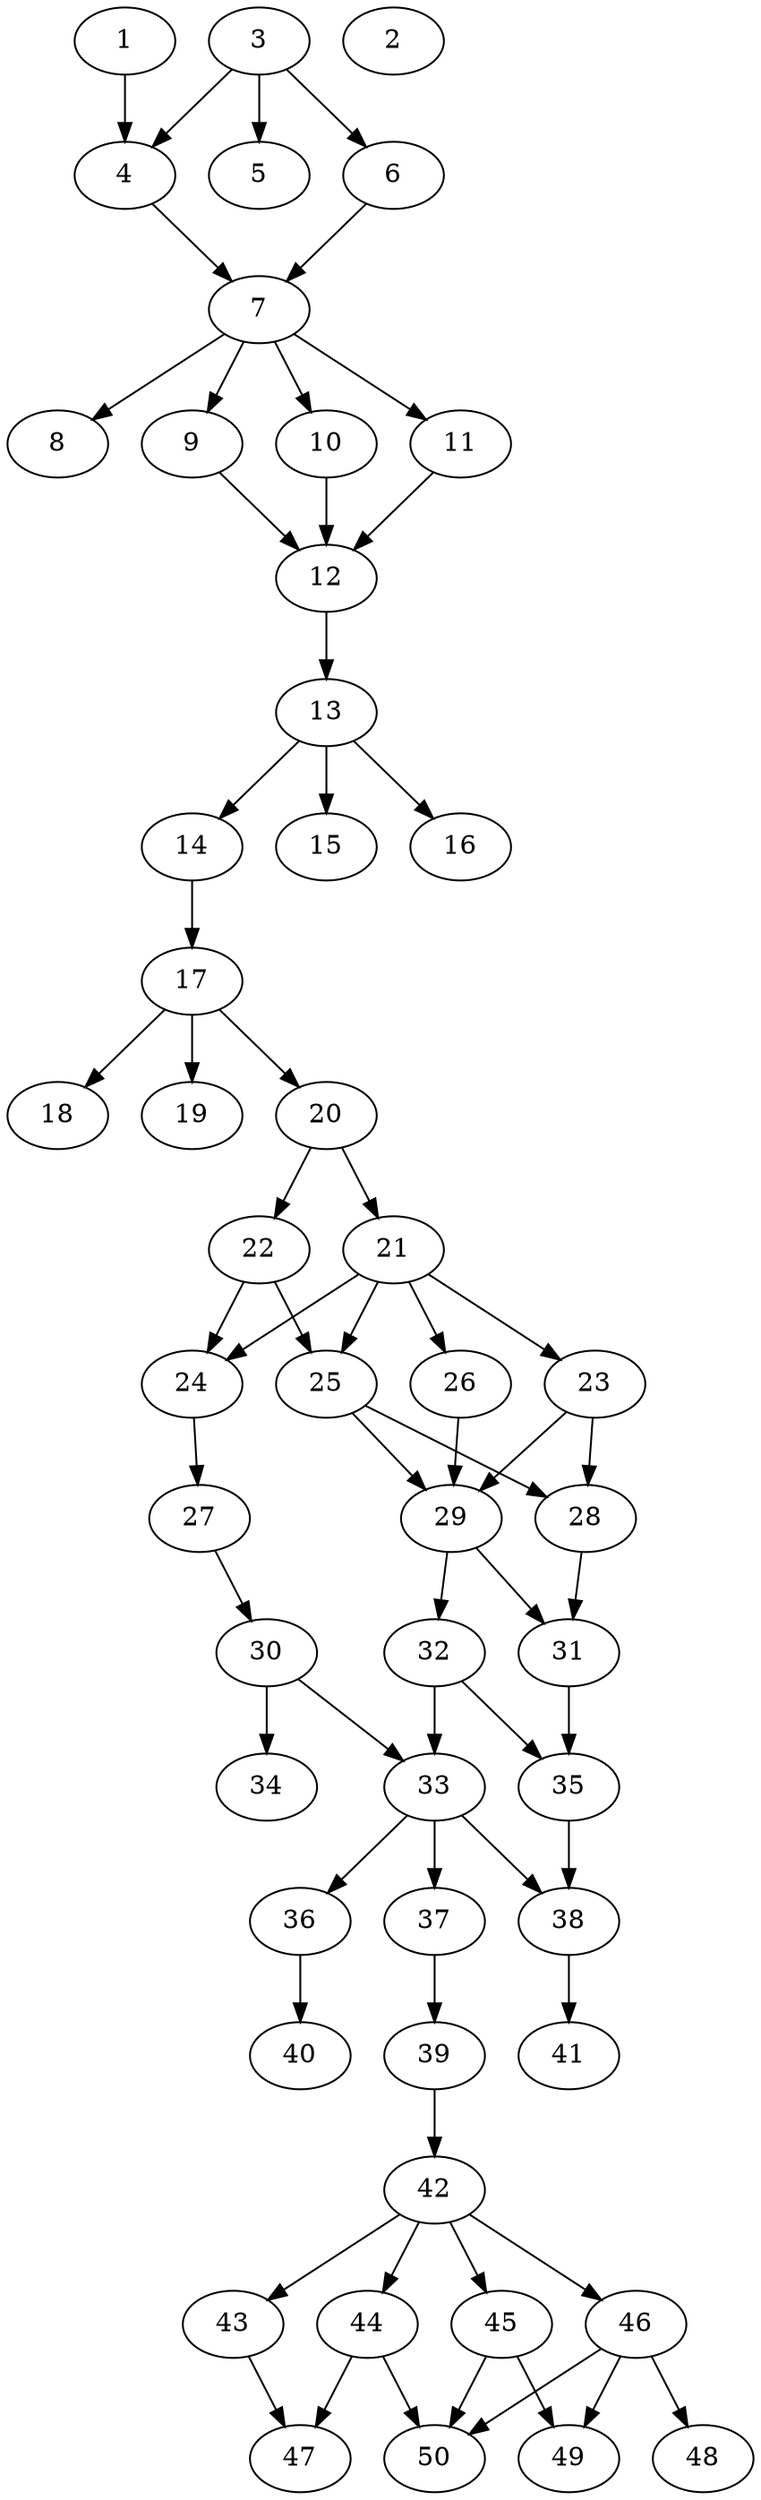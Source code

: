 // DAG automatically generated by daggen at Thu Oct  3 14:07:57 2019
// ./daggen --dot -n 50 --ccr 0.3 --fat 0.3 --regular 0.5 --density 0.7 --mindata 5242880 --maxdata 52428800 
digraph G {
  1 [size="89593173", alpha="0.20", expect_size="26877952"] 
  1 -> 4 [size ="26877952"]
  2 [size="120275627", alpha="0.05", expect_size="36082688"] 
  3 [size="25589760", alpha="0.09", expect_size="7676928"] 
  3 -> 4 [size ="7676928"]
  3 -> 5 [size ="7676928"]
  3 -> 6 [size ="7676928"]
  4 [size="85319680", alpha="0.11", expect_size="25595904"] 
  4 -> 7 [size ="25595904"]
  5 [size="55965013", alpha="0.11", expect_size="16789504"] 
  6 [size="31389013", alpha="0.14", expect_size="9416704"] 
  6 -> 7 [size ="9416704"]
  7 [size="119534933", alpha="0.10", expect_size="35860480"] 
  7 -> 8 [size ="35860480"]
  7 -> 9 [size ="35860480"]
  7 -> 10 [size ="35860480"]
  7 -> 11 [size ="35860480"]
  8 [size="153036800", alpha="0.02", expect_size="45911040"] 
  9 [size="115882667", alpha="0.15", expect_size="34764800"] 
  9 -> 12 [size ="34764800"]
  10 [size="83947520", alpha="0.12", expect_size="25184256"] 
  10 -> 12 [size ="25184256"]
  11 [size="68505600", alpha="0.02", expect_size="20551680"] 
  11 -> 12 [size ="20551680"]
  12 [size="67072000", alpha="0.02", expect_size="20121600"] 
  12 -> 13 [size ="20121600"]
  13 [size="105349120", alpha="0.11", expect_size="31604736"] 
  13 -> 14 [size ="31604736"]
  13 -> 15 [size ="31604736"]
  13 -> 16 [size ="31604736"]
  14 [size="174475947", alpha="0.17", expect_size="52342784"] 
  14 -> 17 [size ="52342784"]
  15 [size="105850880", alpha="0.18", expect_size="31755264"] 
  16 [size="38225920", alpha="0.02", expect_size="11467776"] 
  17 [size="149695147", alpha="0.05", expect_size="44908544"] 
  17 -> 18 [size ="44908544"]
  17 -> 19 [size ="44908544"]
  17 -> 20 [size ="44908544"]
  18 [size="71072427", alpha="0.06", expect_size="21321728"] 
  19 [size="85889707", alpha="0.17", expect_size="25766912"] 
  20 [size="43158187", alpha="0.10", expect_size="12947456"] 
  20 -> 21 [size ="12947456"]
  20 -> 22 [size ="12947456"]
  21 [size="134768640", alpha="0.12", expect_size="40430592"] 
  21 -> 23 [size ="40430592"]
  21 -> 24 [size ="40430592"]
  21 -> 25 [size ="40430592"]
  21 -> 26 [size ="40430592"]
  22 [size="154385067", alpha="0.07", expect_size="46315520"] 
  22 -> 24 [size ="46315520"]
  22 -> 25 [size ="46315520"]
  23 [size="172649813", alpha="0.03", expect_size="51794944"] 
  23 -> 28 [size ="51794944"]
  23 -> 29 [size ="51794944"]
  24 [size="105588053", alpha="0.08", expect_size="31676416"] 
  24 -> 27 [size ="31676416"]
  25 [size="83950933", alpha="0.18", expect_size="25185280"] 
  25 -> 28 [size ="25185280"]
  25 -> 29 [size ="25185280"]
  26 [size="71830187", alpha="0.09", expect_size="21549056"] 
  26 -> 29 [size ="21549056"]
  27 [size="86480213", alpha="0.13", expect_size="25944064"] 
  27 -> 30 [size ="25944064"]
  28 [size="129300480", alpha="0.15", expect_size="38790144"] 
  28 -> 31 [size ="38790144"]
  29 [size="17909760", alpha="0.09", expect_size="5372928"] 
  29 -> 31 [size ="5372928"]
  29 -> 32 [size ="5372928"]
  30 [size="153207467", alpha="0.12", expect_size="45962240"] 
  30 -> 33 [size ="45962240"]
  30 -> 34 [size ="45962240"]
  31 [size="74813440", alpha="0.01", expect_size="22444032"] 
  31 -> 35 [size ="22444032"]
  32 [size="169413973", alpha="0.16", expect_size="50824192"] 
  32 -> 33 [size ="50824192"]
  32 -> 35 [size ="50824192"]
  33 [size="67956053", alpha="0.03", expect_size="20386816"] 
  33 -> 36 [size ="20386816"]
  33 -> 37 [size ="20386816"]
  33 -> 38 [size ="20386816"]
  34 [size="93129387", alpha="0.09", expect_size="27938816"] 
  35 [size="155487573", alpha="0.07", expect_size="46646272"] 
  35 -> 38 [size ="46646272"]
  36 [size="136236373", alpha="0.07", expect_size="40870912"] 
  36 -> 40 [size ="40870912"]
  37 [size="49285120", alpha="0.04", expect_size="14785536"] 
  37 -> 39 [size ="14785536"]
  38 [size="153989120", alpha="0.08", expect_size="46196736"] 
  38 -> 41 [size ="46196736"]
  39 [size="114039467", alpha="0.01", expect_size="34211840"] 
  39 -> 42 [size ="34211840"]
  40 [size="27852800", alpha="0.17", expect_size="8355840"] 
  41 [size="119183360", alpha="0.08", expect_size="35755008"] 
  42 [size="124487680", alpha="0.16", expect_size="37346304"] 
  42 -> 43 [size ="37346304"]
  42 -> 44 [size ="37346304"]
  42 -> 45 [size ="37346304"]
  42 -> 46 [size ="37346304"]
  43 [size="93364907", alpha="0.04", expect_size="28009472"] 
  43 -> 47 [size ="28009472"]
  44 [size="113691307", alpha="0.04", expect_size="34107392"] 
  44 -> 47 [size ="34107392"]
  44 -> 50 [size ="34107392"]
  45 [size="27893760", alpha="0.11", expect_size="8368128"] 
  45 -> 49 [size ="8368128"]
  45 -> 50 [size ="8368128"]
  46 [size="81636693", alpha="0.06", expect_size="24491008"] 
  46 -> 48 [size ="24491008"]
  46 -> 49 [size ="24491008"]
  46 -> 50 [size ="24491008"]
  47 [size="138383360", alpha="0.09", expect_size="41515008"] 
  48 [size="173069653", alpha="0.07", expect_size="51920896"] 
  49 [size="82001920", alpha="0.04", expect_size="24600576"] 
  50 [size="90886827", alpha="0.19", expect_size="27266048"] 
}

